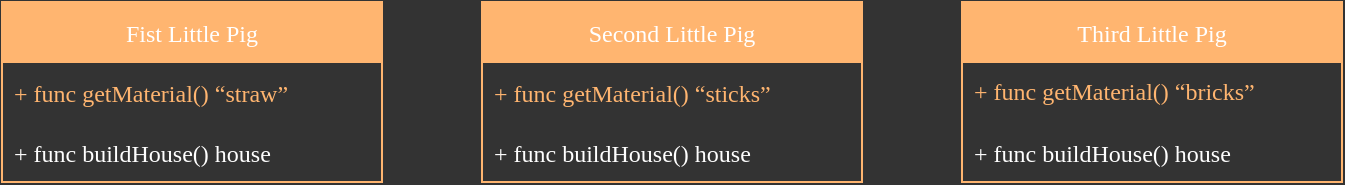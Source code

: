 <mxfile version="16.1.0" type="github" pages="2">
  <diagram id="6LURawLXkcAlEE9YDqgw" name="pigs schema">
    <mxGraphModel dx="1426" dy="825" grid="1" gridSize="10" guides="1" tooltips="1" connect="1" arrows="1" fold="1" page="1" pageScale="1" pageWidth="850" pageHeight="1100" background="#333333" math="0" shadow="0">
      <root>
        <mxCell id="0" />
        <mxCell id="1" parent="0" />
        <mxCell id="BdYwd6LRBAAUdGtZzh2q-3" value="Fist Little Pig" style="swimlane;fontStyle=0;childLayout=stackLayout;horizontal=1;startSize=30;horizontalStack=0;resizeParent=1;resizeParentMax=0;resizeLast=0;collapsible=1;marginBottom=0;fontFamily=Comic Sans MS;fontColor=#FFFFFF;labelBackgroundColor=none;fillColor=#FFB570;strokeColor=#FFB570;" vertex="1" parent="1">
          <mxGeometry x="120" y="120" width="190" height="90" as="geometry" />
        </mxCell>
        <mxCell id="BdYwd6LRBAAUdGtZzh2q-4" value="+ func getMaterial() “straw”" style="text;strokeColor=none;fillColor=none;align=left;verticalAlign=middle;spacingLeft=4;spacingRight=4;overflow=hidden;points=[[0,0.5],[1,0.5]];portConstraint=eastwest;rotatable=0;fontFamily=Comic Sans MS;fontColor=#FFB570;" vertex="1" parent="BdYwd6LRBAAUdGtZzh2q-3">
          <mxGeometry y="30" width="190" height="30" as="geometry" />
        </mxCell>
        <mxCell id="BdYwd6LRBAAUdGtZzh2q-5" value="+ func buildHouse() house" style="text;strokeColor=none;fillColor=none;align=left;verticalAlign=middle;spacingLeft=4;spacingRight=4;overflow=hidden;points=[[0,0.5],[1,0.5]];portConstraint=eastwest;rotatable=0;fontFamily=Comic Sans MS;fontColor=#FFFFFF;" vertex="1" parent="BdYwd6LRBAAUdGtZzh2q-3">
          <mxGeometry y="60" width="190" height="30" as="geometry" />
        </mxCell>
        <mxCell id="BdYwd6LRBAAUdGtZzh2q-7" value="Second Little Pig" style="swimlane;fontStyle=0;childLayout=stackLayout;horizontal=1;startSize=30;horizontalStack=0;resizeParent=1;resizeParentMax=0;resizeLast=0;collapsible=1;marginBottom=0;fontFamily=Comic Sans MS;fontColor=#FFFFFF;labelBackgroundColor=none;fillColor=#FFB570;strokeColor=#FFB570;" vertex="1" parent="1">
          <mxGeometry x="360" y="120" width="190" height="90" as="geometry" />
        </mxCell>
        <mxCell id="BdYwd6LRBAAUdGtZzh2q-8" value="+ func getMaterial() “sticks”" style="text;strokeColor=none;fillColor=none;align=left;verticalAlign=middle;spacingLeft=4;spacingRight=4;overflow=hidden;points=[[0,0.5],[1,0.5]];portConstraint=eastwest;rotatable=0;fontFamily=Comic Sans MS;fontColor=#FFB570;" vertex="1" parent="BdYwd6LRBAAUdGtZzh2q-7">
          <mxGeometry y="30" width="190" height="30" as="geometry" />
        </mxCell>
        <mxCell id="BdYwd6LRBAAUdGtZzh2q-9" value="+ func buildHouse() house" style="text;strokeColor=none;fillColor=none;align=left;verticalAlign=middle;spacingLeft=4;spacingRight=4;overflow=hidden;points=[[0,0.5],[1,0.5]];portConstraint=eastwest;rotatable=0;fontFamily=Comic Sans MS;fontColor=#FFFFFF;" vertex="1" parent="BdYwd6LRBAAUdGtZzh2q-7">
          <mxGeometry y="60" width="190" height="30" as="geometry" />
        </mxCell>
        <mxCell id="BdYwd6LRBAAUdGtZzh2q-10" value="Third Little Pig" style="swimlane;fontStyle=0;childLayout=stackLayout;horizontal=1;startSize=30;horizontalStack=0;resizeParent=1;resizeParentMax=0;resizeLast=0;collapsible=1;marginBottom=0;fontFamily=Comic Sans MS;fontColor=#FFFFFF;labelBackgroundColor=none;fillColor=#FFB570;strokeColor=#FFB570;" vertex="1" parent="1">
          <mxGeometry x="600" y="120" width="190" height="90" as="geometry" />
        </mxCell>
        <mxCell id="BdYwd6LRBAAUdGtZzh2q-11" value="+ func getMaterial() “bricks”" style="text;strokeColor=none;fillColor=none;align=left;verticalAlign=middle;spacingLeft=4;spacingRight=4;overflow=hidden;points=[[0,0.5],[1,0.5]];portConstraint=eastwest;rotatable=0;fontFamily=Comic Sans MS;fontColor=#FFB570;whiteSpace=wrap;" vertex="1" parent="BdYwd6LRBAAUdGtZzh2q-10">
          <mxGeometry y="30" width="190" height="30" as="geometry" />
        </mxCell>
        <mxCell id="BdYwd6LRBAAUdGtZzh2q-12" value="+ func buildHouse() house" style="text;strokeColor=none;fillColor=none;align=left;verticalAlign=middle;spacingLeft=4;spacingRight=4;overflow=hidden;points=[[0,0.5],[1,0.5]];portConstraint=eastwest;rotatable=0;fontFamily=Comic Sans MS;fontColor=#FFFFFF;" vertex="1" parent="BdYwd6LRBAAUdGtZzh2q-10">
          <mxGeometry y="60" width="190" height="30" as="geometry" />
        </mxCell>
      </root>
    </mxGraphModel>
  </diagram>
  <diagram name="go routine" id="-lwiiFQUhqTISK_vupX6">
    <mxGraphModel dx="1426" dy="825" grid="1" gridSize="10" guides="1" tooltips="1" connect="1" arrows="1" fold="1" page="1" pageScale="1" pageWidth="850" pageHeight="1100" background="#333333" math="0" shadow="0">
      <root>
        <mxCell id="TVTowLZPtIOjLhO0LXTV-0" />
        <mxCell id="TVTowLZPtIOjLhO0LXTV-1" parent="TVTowLZPtIOjLhO0LXTV-0" />
        <mxCell id="yoTd0m3ou_iUn9x51lEp-3" value="" style="edgeStyle=orthogonalEdgeStyle;rounded=0;orthogonalLoop=1;jettySize=auto;html=1;fontFamily=Comic Sans MS;fontColor=#FFFFFF;labelBackgroundColor=#FFFFFF;labelBorderColor=#FFFFFF;strokeColor=#FFFFFF;" edge="1" parent="TVTowLZPtIOjLhO0LXTV-1" source="yoTd0m3ou_iUn9x51lEp-0" target="yoTd0m3ou_iUn9x51lEp-2">
          <mxGeometry relative="1" as="geometry" />
        </mxCell>
        <mxCell id="yoTd0m3ou_iUn9x51lEp-0" value="&lt;font color=&quot;#ffffff&quot;&gt;buildHouse(firstLittlePig)&lt;/font&gt;" style="rounded=0;whiteSpace=wrap;html=1;labelBackgroundColor=none;fontFamily=Comic Sans MS;fontColor=#E6E6E6;strokeColor=#FFB570;fillColor=#FFB570;" vertex="1" parent="TVTowLZPtIOjLhO0LXTV-1">
          <mxGeometry x="240" y="320" width="175" height="60" as="geometry" />
        </mxCell>
        <mxCell id="yoTd0m3ou_iUn9x51lEp-5" value="" style="edgeStyle=orthogonalEdgeStyle;rounded=0;orthogonalLoop=1;jettySize=auto;html=1;fontFamily=Comic Sans MS;fontColor=#FFFFFF;strokeColor=#FFFFFF;" edge="1" parent="TVTowLZPtIOjLhO0LXTV-1" source="yoTd0m3ou_iUn9x51lEp-2" target="yoTd0m3ou_iUn9x51lEp-4">
          <mxGeometry relative="1" as="geometry" />
        </mxCell>
        <mxCell id="yoTd0m3ou_iUn9x51lEp-2" value="&lt;font color=&quot;#ffffff&quot;&gt;buildHouse(secondLittlePig)&lt;/font&gt;" style="rounded=0;whiteSpace=wrap;html=1;labelBackgroundColor=none;fontFamily=Comic Sans MS;fontColor=#E6E6E6;strokeColor=#FFB570;fillColor=#FFB570;" vertex="1" parent="TVTowLZPtIOjLhO0LXTV-1">
          <mxGeometry x="240" y="440" width="175" height="60" as="geometry" />
        </mxCell>
        <mxCell id="yoTd0m3ou_iUn9x51lEp-4" value="&lt;font color=&quot;#ffffff&quot;&gt;buildHouse(thirdLittlePig)&lt;/font&gt;" style="rounded=0;whiteSpace=wrap;html=1;labelBackgroundColor=none;fontFamily=Comic Sans MS;fontColor=#E6E6E6;strokeColor=#FFB570;fillColor=#FFB570;" vertex="1" parent="TVTowLZPtIOjLhO0LXTV-1">
          <mxGeometry x="240" y="560" width="175" height="60" as="geometry" />
        </mxCell>
        <mxCell id="yoTd0m3ou_iUn9x51lEp-8" value="construction time" style="text;html=1;strokeColor=none;fillColor=none;align=center;verticalAlign=middle;whiteSpace=wrap;rounded=0;labelBackgroundColor=none;fontFamily=Comic Sans MS;fontColor=#FFFFFF;" vertex="1" parent="TVTowLZPtIOjLhO0LXTV-1">
          <mxGeometry x="340" y="390" width="85" height="30" as="geometry" />
        </mxCell>
        <mxCell id="yoTd0m3ou_iUn9x51lEp-10" value="construction time" style="text;html=1;strokeColor=none;fillColor=none;align=center;verticalAlign=middle;whiteSpace=wrap;rounded=0;labelBackgroundColor=none;fontFamily=Comic Sans MS;fontColor=#FFFFFF;" vertex="1" parent="TVTowLZPtIOjLhO0LXTV-1">
          <mxGeometry x="340" y="510" width="85" height="30" as="geometry" />
        </mxCell>
      </root>
    </mxGraphModel>
  </diagram>
</mxfile>
